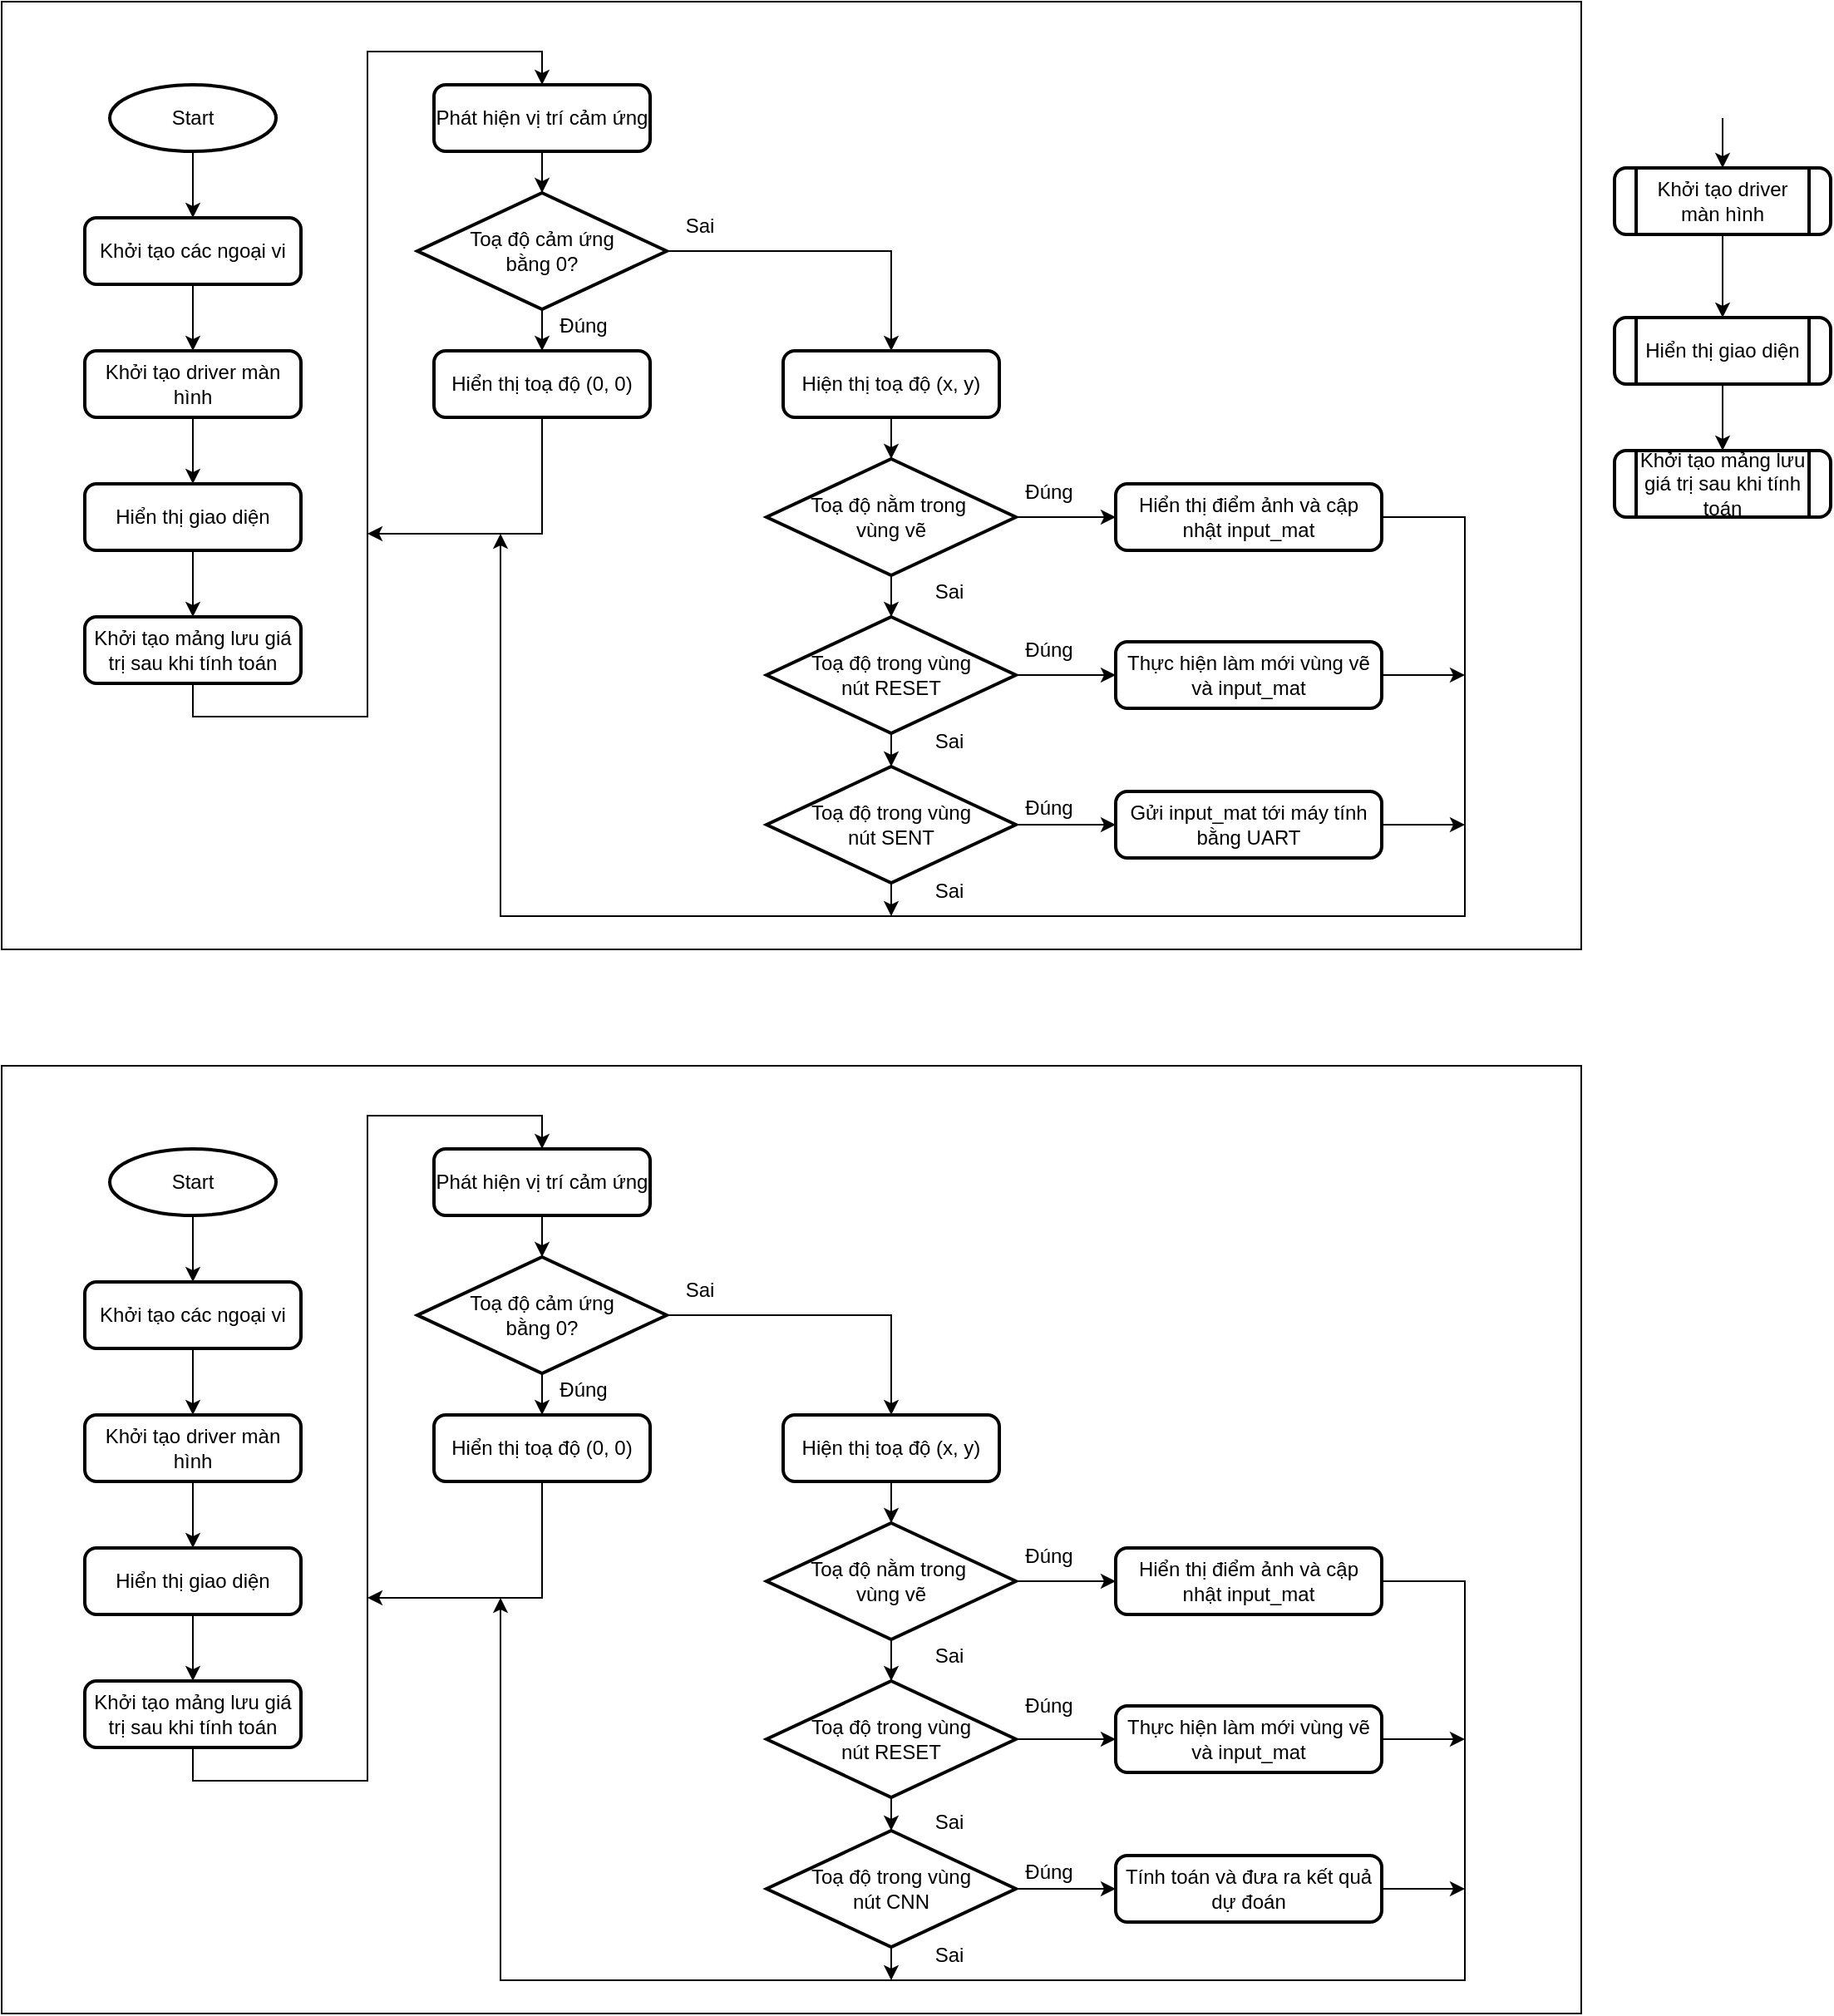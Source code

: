 <mxfile version="25.0.2">
  <diagram name="Page-1" id="lfncOso4ZVJQIX-9vAAf">
    <mxGraphModel dx="1795" dy="1097" grid="1" gridSize="10" guides="1" tooltips="1" connect="1" arrows="1" fold="1" page="0" pageScale="1" pageWidth="850" pageHeight="1100" math="0" shadow="0">
      <root>
        <mxCell id="0" />
        <mxCell id="1" parent="0" />
        <mxCell id="cHUV-iPteI2CGq9O3fU3-51" value="" style="rounded=0;whiteSpace=wrap;html=1;" vertex="1" parent="1">
          <mxGeometry x="-370" y="-50" width="950" height="570" as="geometry" />
        </mxCell>
        <mxCell id="cHUV-iPteI2CGq9O3fU3-6" style="edgeStyle=orthogonalEdgeStyle;rounded=0;orthogonalLoop=1;jettySize=auto;html=1;entryX=0.5;entryY=0;entryDx=0;entryDy=0;" edge="1" parent="1" source="cHUV-iPteI2CGq9O3fU3-1" target="cHUV-iPteI2CGq9O3fU3-2">
          <mxGeometry relative="1" as="geometry" />
        </mxCell>
        <mxCell id="cHUV-iPteI2CGq9O3fU3-1" value="Start" style="strokeWidth=2;html=1;shape=mxgraph.flowchart.start_2;whiteSpace=wrap;" vertex="1" parent="1">
          <mxGeometry x="-305" width="100" height="40" as="geometry" />
        </mxCell>
        <mxCell id="cHUV-iPteI2CGq9O3fU3-7" style="edgeStyle=orthogonalEdgeStyle;rounded=0;orthogonalLoop=1;jettySize=auto;html=1;entryX=0.5;entryY=0;entryDx=0;entryDy=0;" edge="1" parent="1" source="cHUV-iPteI2CGq9O3fU3-2" target="cHUV-iPteI2CGq9O3fU3-3">
          <mxGeometry relative="1" as="geometry" />
        </mxCell>
        <mxCell id="cHUV-iPteI2CGq9O3fU3-2" value="Khởi tạo các ngoại vi" style="rounded=1;whiteSpace=wrap;html=1;absoluteArcSize=1;arcSize=14;strokeWidth=2;" vertex="1" parent="1">
          <mxGeometry x="-320" y="80" width="130" height="40" as="geometry" />
        </mxCell>
        <mxCell id="cHUV-iPteI2CGq9O3fU3-8" style="edgeStyle=orthogonalEdgeStyle;rounded=0;orthogonalLoop=1;jettySize=auto;html=1;entryX=0.5;entryY=0;entryDx=0;entryDy=0;" edge="1" parent="1" source="cHUV-iPteI2CGq9O3fU3-3" target="cHUV-iPteI2CGq9O3fU3-4">
          <mxGeometry relative="1" as="geometry" />
        </mxCell>
        <mxCell id="cHUV-iPteI2CGq9O3fU3-3" value="Khởi tạo driver màn hình" style="rounded=1;whiteSpace=wrap;html=1;absoluteArcSize=1;arcSize=14;strokeWidth=2;" vertex="1" parent="1">
          <mxGeometry x="-320" y="160" width="130" height="40" as="geometry" />
        </mxCell>
        <mxCell id="cHUV-iPteI2CGq9O3fU3-9" style="edgeStyle=orthogonalEdgeStyle;rounded=0;orthogonalLoop=1;jettySize=auto;html=1;entryX=0.5;entryY=0;entryDx=0;entryDy=0;" edge="1" parent="1" source="cHUV-iPteI2CGq9O3fU3-4" target="cHUV-iPteI2CGq9O3fU3-5">
          <mxGeometry relative="1" as="geometry" />
        </mxCell>
        <mxCell id="cHUV-iPteI2CGq9O3fU3-4" value="Hiển thị giao diện" style="rounded=1;whiteSpace=wrap;html=1;absoluteArcSize=1;arcSize=14;strokeWidth=2;" vertex="1" parent="1">
          <mxGeometry x="-320" y="240" width="130" height="40" as="geometry" />
        </mxCell>
        <mxCell id="cHUV-iPteI2CGq9O3fU3-32" style="edgeStyle=orthogonalEdgeStyle;rounded=0;orthogonalLoop=1;jettySize=auto;html=1;entryX=0.5;entryY=0;entryDx=0;entryDy=0;exitX=0.5;exitY=1;exitDx=0;exitDy=0;" edge="1" parent="1" source="cHUV-iPteI2CGq9O3fU3-5" target="cHUV-iPteI2CGq9O3fU3-30">
          <mxGeometry relative="1" as="geometry" />
        </mxCell>
        <mxCell id="cHUV-iPteI2CGq9O3fU3-5" value="Khởi tạo mảng lưu giá trị sau khi tính toán" style="rounded=1;whiteSpace=wrap;html=1;absoluteArcSize=1;arcSize=14;strokeWidth=2;" vertex="1" parent="1">
          <mxGeometry x="-320" y="320" width="130" height="40" as="geometry" />
        </mxCell>
        <mxCell id="cHUV-iPteI2CGq9O3fU3-10" style="edgeStyle=orthogonalEdgeStyle;rounded=0;orthogonalLoop=1;jettySize=auto;html=1;entryX=0.5;entryY=0;entryDx=0;entryDy=0;" edge="1" target="cHUV-iPteI2CGq9O3fU3-13" parent="1">
          <mxGeometry relative="1" as="geometry">
            <mxPoint x="665" y="20" as="sourcePoint" />
          </mxGeometry>
        </mxCell>
        <mxCell id="cHUV-iPteI2CGq9O3fU3-11" value="Hiện thị toạ độ (x, y)" style="rounded=1;whiteSpace=wrap;html=1;absoluteArcSize=1;arcSize=14;strokeWidth=2;shape=label;backgroundOutline=1;" vertex="1" parent="1">
          <mxGeometry x="100" y="160" width="130" height="40" as="geometry" />
        </mxCell>
        <mxCell id="cHUV-iPteI2CGq9O3fU3-12" style="edgeStyle=orthogonalEdgeStyle;rounded=0;orthogonalLoop=1;jettySize=auto;html=1;entryX=0.5;entryY=0;entryDx=0;entryDy=0;" edge="1" source="cHUV-iPteI2CGq9O3fU3-13" target="cHUV-iPteI2CGq9O3fU3-15" parent="1">
          <mxGeometry relative="1" as="geometry" />
        </mxCell>
        <mxCell id="cHUV-iPteI2CGq9O3fU3-13" value="Khởi tạo driver màn hình" style="rounded=1;whiteSpace=wrap;html=1;absoluteArcSize=1;arcSize=14;strokeWidth=2;shape=process;backgroundOutline=1;" vertex="1" parent="1">
          <mxGeometry x="600" y="50" width="130" height="40" as="geometry" />
        </mxCell>
        <mxCell id="cHUV-iPteI2CGq9O3fU3-14" style="edgeStyle=orthogonalEdgeStyle;rounded=0;orthogonalLoop=1;jettySize=auto;html=1;entryX=0.5;entryY=0;entryDx=0;entryDy=0;" edge="1" source="cHUV-iPteI2CGq9O3fU3-15" target="cHUV-iPteI2CGq9O3fU3-16" parent="1">
          <mxGeometry relative="1" as="geometry" />
        </mxCell>
        <mxCell id="cHUV-iPteI2CGq9O3fU3-15" value="Hiển thị giao diện" style="rounded=1;whiteSpace=wrap;html=1;absoluteArcSize=1;arcSize=14;strokeWidth=2;shape=process;backgroundOutline=1;" vertex="1" parent="1">
          <mxGeometry x="600" y="140" width="130" height="40" as="geometry" />
        </mxCell>
        <mxCell id="cHUV-iPteI2CGq9O3fU3-16" value="Khởi tạo mảng lưu giá trị sau khi tính toán" style="rounded=1;whiteSpace=wrap;html=1;absoluteArcSize=1;arcSize=14;strokeWidth=2;shape=process;backgroundOutline=1;" vertex="1" parent="1">
          <mxGeometry x="600" y="220" width="130" height="40" as="geometry" />
        </mxCell>
        <mxCell id="cHUV-iPteI2CGq9O3fU3-22" style="edgeStyle=orthogonalEdgeStyle;rounded=0;orthogonalLoop=1;jettySize=auto;html=1;entryX=0.5;entryY=0;entryDx=0;entryDy=0;" edge="1" parent="1" source="cHUV-iPteI2CGq9O3fU3-19" target="cHUV-iPteI2CGq9O3fU3-21">
          <mxGeometry relative="1" as="geometry" />
        </mxCell>
        <mxCell id="cHUV-iPteI2CGq9O3fU3-27" style="edgeStyle=orthogonalEdgeStyle;rounded=0;orthogonalLoop=1;jettySize=auto;html=1;entryX=0.5;entryY=0;entryDx=0;entryDy=0;" edge="1" parent="1" source="cHUV-iPteI2CGq9O3fU3-19" target="cHUV-iPteI2CGq9O3fU3-11">
          <mxGeometry relative="1" as="geometry" />
        </mxCell>
        <mxCell id="cHUV-iPteI2CGq9O3fU3-19" value="Toạ độ cảm ứng&lt;div&gt;bằng 0?&lt;/div&gt;" style="strokeWidth=2;html=1;shape=mxgraph.flowchart.decision;whiteSpace=wrap;" vertex="1" parent="1">
          <mxGeometry x="-120" y="65" width="150" height="70" as="geometry" />
        </mxCell>
        <mxCell id="cHUV-iPteI2CGq9O3fU3-34" style="edgeStyle=orthogonalEdgeStyle;rounded=0;orthogonalLoop=1;jettySize=auto;html=1;exitX=0.5;exitY=1;exitDx=0;exitDy=0;" edge="1" parent="1" source="cHUV-iPteI2CGq9O3fU3-21">
          <mxGeometry relative="1" as="geometry">
            <mxPoint x="-150" y="270" as="targetPoint" />
            <Array as="points">
              <mxPoint x="-45" y="270" />
            </Array>
          </mxGeometry>
        </mxCell>
        <mxCell id="cHUV-iPteI2CGq9O3fU3-21" value="Hiển thị toạ độ (0, 0)" style="rounded=1;whiteSpace=wrap;html=1;absoluteArcSize=1;arcSize=14;strokeWidth=2;shape=label;backgroundOutline=1;" vertex="1" parent="1">
          <mxGeometry x="-110" y="160" width="130" height="40" as="geometry" />
        </mxCell>
        <mxCell id="cHUV-iPteI2CGq9O3fU3-25" value="Đúng" style="text;html=1;align=center;verticalAlign=middle;whiteSpace=wrap;rounded=0;" vertex="1" parent="1">
          <mxGeometry x="-50" y="130" width="60" height="30" as="geometry" />
        </mxCell>
        <mxCell id="cHUV-iPteI2CGq9O3fU3-26" value="Sai" style="text;html=1;align=center;verticalAlign=middle;whiteSpace=wrap;rounded=0;" vertex="1" parent="1">
          <mxGeometry x="20" y="70" width="60" height="30" as="geometry" />
        </mxCell>
        <mxCell id="cHUV-iPteI2CGq9O3fU3-30" value="Phát hiện vị trí cảm ứng" style="rounded=1;whiteSpace=wrap;html=1;absoluteArcSize=1;arcSize=14;strokeWidth=2;shape=label;backgroundOutline=1;" vertex="1" parent="1">
          <mxGeometry x="-110" width="130" height="40" as="geometry" />
        </mxCell>
        <mxCell id="cHUV-iPteI2CGq9O3fU3-31" style="edgeStyle=orthogonalEdgeStyle;rounded=0;orthogonalLoop=1;jettySize=auto;html=1;entryX=0.5;entryY=0;entryDx=0;entryDy=0;entryPerimeter=0;" edge="1" parent="1" source="cHUV-iPteI2CGq9O3fU3-30" target="cHUV-iPteI2CGq9O3fU3-19">
          <mxGeometry relative="1" as="geometry" />
        </mxCell>
        <mxCell id="cHUV-iPteI2CGq9O3fU3-44" style="edgeStyle=orthogonalEdgeStyle;rounded=0;orthogonalLoop=1;jettySize=auto;html=1;entryX=0;entryY=0.5;entryDx=0;entryDy=0;" edge="1" parent="1" source="cHUV-iPteI2CGq9O3fU3-35" target="cHUV-iPteI2CGq9O3fU3-41">
          <mxGeometry relative="1" as="geometry" />
        </mxCell>
        <mxCell id="cHUV-iPteI2CGq9O3fU3-35" value="Toạ độ nằm trong&amp;nbsp;&lt;div&gt;vùng vẽ&lt;/div&gt;" style="strokeWidth=2;html=1;shape=mxgraph.flowchart.decision;whiteSpace=wrap;" vertex="1" parent="1">
          <mxGeometry x="90" y="225" width="150" height="70" as="geometry" />
        </mxCell>
        <mxCell id="cHUV-iPteI2CGq9O3fU3-40" style="edgeStyle=orthogonalEdgeStyle;rounded=0;orthogonalLoop=1;jettySize=auto;html=1;" edge="1" parent="1" source="cHUV-iPteI2CGq9O3fU3-36" target="cHUV-iPteI2CGq9O3fU3-37">
          <mxGeometry relative="1" as="geometry" />
        </mxCell>
        <mxCell id="cHUV-iPteI2CGq9O3fU3-45" style="edgeStyle=orthogonalEdgeStyle;rounded=0;orthogonalLoop=1;jettySize=auto;html=1;entryX=0;entryY=0.5;entryDx=0;entryDy=0;" edge="1" parent="1" source="cHUV-iPteI2CGq9O3fU3-36" target="cHUV-iPteI2CGq9O3fU3-42">
          <mxGeometry relative="1" as="geometry" />
        </mxCell>
        <mxCell id="cHUV-iPteI2CGq9O3fU3-36" value="Toạ độ trong vùng&lt;div&gt;nút RESET&lt;/div&gt;" style="strokeWidth=2;html=1;shape=mxgraph.flowchart.decision;whiteSpace=wrap;" vertex="1" parent="1">
          <mxGeometry x="90" y="320" width="150" height="70" as="geometry" />
        </mxCell>
        <mxCell id="cHUV-iPteI2CGq9O3fU3-46" style="edgeStyle=orthogonalEdgeStyle;rounded=0;orthogonalLoop=1;jettySize=auto;html=1;entryX=0;entryY=0.5;entryDx=0;entryDy=0;" edge="1" parent="1" source="cHUV-iPteI2CGq9O3fU3-37" target="cHUV-iPteI2CGq9O3fU3-43">
          <mxGeometry relative="1" as="geometry" />
        </mxCell>
        <mxCell id="cHUV-iPteI2CGq9O3fU3-48" style="edgeStyle=orthogonalEdgeStyle;rounded=0;orthogonalLoop=1;jettySize=auto;html=1;exitX=0.5;exitY=1;exitDx=0;exitDy=0;exitPerimeter=0;" edge="1" parent="1" source="cHUV-iPteI2CGq9O3fU3-37">
          <mxGeometry relative="1" as="geometry">
            <mxPoint x="165" y="500" as="targetPoint" />
          </mxGeometry>
        </mxCell>
        <mxCell id="cHUV-iPteI2CGq9O3fU3-37" value="Toạ độ trong vùng&lt;div&gt;nút SENT&lt;/div&gt;" style="strokeWidth=2;html=1;shape=mxgraph.flowchart.decision;whiteSpace=wrap;" vertex="1" parent="1">
          <mxGeometry x="90" y="410" width="150" height="70" as="geometry" />
        </mxCell>
        <mxCell id="cHUV-iPteI2CGq9O3fU3-38" style="edgeStyle=orthogonalEdgeStyle;rounded=0;orthogonalLoop=1;jettySize=auto;html=1;entryX=0.5;entryY=0;entryDx=0;entryDy=0;entryPerimeter=0;" edge="1" parent="1" source="cHUV-iPteI2CGq9O3fU3-11" target="cHUV-iPteI2CGq9O3fU3-35">
          <mxGeometry relative="1" as="geometry" />
        </mxCell>
        <mxCell id="cHUV-iPteI2CGq9O3fU3-39" style="edgeStyle=orthogonalEdgeStyle;rounded=0;orthogonalLoop=1;jettySize=auto;html=1;entryX=0.5;entryY=0;entryDx=0;entryDy=0;entryPerimeter=0;" edge="1" parent="1" source="cHUV-iPteI2CGq9O3fU3-35" target="cHUV-iPteI2CGq9O3fU3-36">
          <mxGeometry relative="1" as="geometry" />
        </mxCell>
        <mxCell id="cHUV-iPteI2CGq9O3fU3-47" style="edgeStyle=orthogonalEdgeStyle;rounded=0;orthogonalLoop=1;jettySize=auto;html=1;exitX=1;exitY=0.5;exitDx=0;exitDy=0;" edge="1" parent="1" source="cHUV-iPteI2CGq9O3fU3-41">
          <mxGeometry relative="1" as="geometry">
            <mxPoint x="-70" y="270" as="targetPoint" />
            <Array as="points">
              <mxPoint x="510" y="260" />
              <mxPoint x="510" y="500" />
              <mxPoint x="-70" y="500" />
            </Array>
          </mxGeometry>
        </mxCell>
        <mxCell id="cHUV-iPteI2CGq9O3fU3-41" value="Hiển thị điểm ảnh và cập nhật input_mat" style="rounded=1;whiteSpace=wrap;html=1;absoluteArcSize=1;arcSize=14;strokeWidth=2;shape=label;backgroundOutline=1;" vertex="1" parent="1">
          <mxGeometry x="300" y="240" width="160" height="40" as="geometry" />
        </mxCell>
        <mxCell id="cHUV-iPteI2CGq9O3fU3-50" style="edgeStyle=orthogonalEdgeStyle;rounded=0;orthogonalLoop=1;jettySize=auto;html=1;" edge="1" parent="1" source="cHUV-iPteI2CGq9O3fU3-42">
          <mxGeometry relative="1" as="geometry">
            <mxPoint x="510" y="355" as="targetPoint" />
          </mxGeometry>
        </mxCell>
        <mxCell id="cHUV-iPteI2CGq9O3fU3-42" value="Thực hiện làm mới vùng vẽ và input_mat" style="rounded=1;whiteSpace=wrap;html=1;absoluteArcSize=1;arcSize=14;strokeWidth=2;shape=label;backgroundOutline=1;" vertex="1" parent="1">
          <mxGeometry x="300" y="335" width="160" height="40" as="geometry" />
        </mxCell>
        <mxCell id="cHUV-iPteI2CGq9O3fU3-49" style="edgeStyle=orthogonalEdgeStyle;rounded=0;orthogonalLoop=1;jettySize=auto;html=1;" edge="1" parent="1" source="cHUV-iPteI2CGq9O3fU3-43">
          <mxGeometry relative="1" as="geometry">
            <mxPoint x="510" y="445" as="targetPoint" />
          </mxGeometry>
        </mxCell>
        <mxCell id="cHUV-iPteI2CGq9O3fU3-43" value="Gửi input_mat tới máy tính bằng UART" style="rounded=1;whiteSpace=wrap;html=1;absoluteArcSize=1;arcSize=14;strokeWidth=2;shape=label;backgroundOutline=1;" vertex="1" parent="1">
          <mxGeometry x="300" y="425" width="160" height="40" as="geometry" />
        </mxCell>
        <mxCell id="cHUV-iPteI2CGq9O3fU3-52" value="" style="rounded=0;whiteSpace=wrap;html=1;" vertex="1" parent="1">
          <mxGeometry x="-370" y="590" width="950" height="570" as="geometry" />
        </mxCell>
        <mxCell id="cHUV-iPteI2CGq9O3fU3-53" style="edgeStyle=orthogonalEdgeStyle;rounded=0;orthogonalLoop=1;jettySize=auto;html=1;entryX=0.5;entryY=0;entryDx=0;entryDy=0;" edge="1" source="cHUV-iPteI2CGq9O3fU3-54" target="cHUV-iPteI2CGq9O3fU3-56" parent="1">
          <mxGeometry relative="1" as="geometry" />
        </mxCell>
        <mxCell id="cHUV-iPteI2CGq9O3fU3-54" value="Start" style="strokeWidth=2;html=1;shape=mxgraph.flowchart.start_2;whiteSpace=wrap;" vertex="1" parent="1">
          <mxGeometry x="-305" y="640" width="100" height="40" as="geometry" />
        </mxCell>
        <mxCell id="cHUV-iPteI2CGq9O3fU3-55" style="edgeStyle=orthogonalEdgeStyle;rounded=0;orthogonalLoop=1;jettySize=auto;html=1;entryX=0.5;entryY=0;entryDx=0;entryDy=0;" edge="1" source="cHUV-iPteI2CGq9O3fU3-56" target="cHUV-iPteI2CGq9O3fU3-58" parent="1">
          <mxGeometry relative="1" as="geometry" />
        </mxCell>
        <mxCell id="cHUV-iPteI2CGq9O3fU3-56" value="Khởi tạo các ngoại vi" style="rounded=1;whiteSpace=wrap;html=1;absoluteArcSize=1;arcSize=14;strokeWidth=2;" vertex="1" parent="1">
          <mxGeometry x="-320" y="720" width="130" height="40" as="geometry" />
        </mxCell>
        <mxCell id="cHUV-iPteI2CGq9O3fU3-57" style="edgeStyle=orthogonalEdgeStyle;rounded=0;orthogonalLoop=1;jettySize=auto;html=1;entryX=0.5;entryY=0;entryDx=0;entryDy=0;" edge="1" source="cHUV-iPteI2CGq9O3fU3-58" target="cHUV-iPteI2CGq9O3fU3-60" parent="1">
          <mxGeometry relative="1" as="geometry" />
        </mxCell>
        <mxCell id="cHUV-iPteI2CGq9O3fU3-58" value="Khởi tạo driver màn hình" style="rounded=1;whiteSpace=wrap;html=1;absoluteArcSize=1;arcSize=14;strokeWidth=2;" vertex="1" parent="1">
          <mxGeometry x="-320" y="800" width="130" height="40" as="geometry" />
        </mxCell>
        <mxCell id="cHUV-iPteI2CGq9O3fU3-59" style="edgeStyle=orthogonalEdgeStyle;rounded=0;orthogonalLoop=1;jettySize=auto;html=1;entryX=0.5;entryY=0;entryDx=0;entryDy=0;" edge="1" source="cHUV-iPteI2CGq9O3fU3-60" target="cHUV-iPteI2CGq9O3fU3-62" parent="1">
          <mxGeometry relative="1" as="geometry" />
        </mxCell>
        <mxCell id="cHUV-iPteI2CGq9O3fU3-60" value="Hiển thị giao diện" style="rounded=1;whiteSpace=wrap;html=1;absoluteArcSize=1;arcSize=14;strokeWidth=2;" vertex="1" parent="1">
          <mxGeometry x="-320" y="880" width="130" height="40" as="geometry" />
        </mxCell>
        <mxCell id="cHUV-iPteI2CGq9O3fU3-61" style="edgeStyle=orthogonalEdgeStyle;rounded=0;orthogonalLoop=1;jettySize=auto;html=1;entryX=0.5;entryY=0;entryDx=0;entryDy=0;exitX=0.5;exitY=1;exitDx=0;exitDy=0;" edge="1" source="cHUV-iPteI2CGq9O3fU3-62" target="cHUV-iPteI2CGq9O3fU3-71" parent="1">
          <mxGeometry relative="1" as="geometry" />
        </mxCell>
        <mxCell id="cHUV-iPteI2CGq9O3fU3-62" value="Khởi tạo mảng lưu giá trị sau khi tính toán" style="rounded=1;whiteSpace=wrap;html=1;absoluteArcSize=1;arcSize=14;strokeWidth=2;" vertex="1" parent="1">
          <mxGeometry x="-320" y="960" width="130" height="40" as="geometry" />
        </mxCell>
        <mxCell id="cHUV-iPteI2CGq9O3fU3-63" value="Hiện thị toạ độ (x, y)" style="rounded=1;whiteSpace=wrap;html=1;absoluteArcSize=1;arcSize=14;strokeWidth=2;shape=label;backgroundOutline=1;" vertex="1" parent="1">
          <mxGeometry x="100" y="800" width="130" height="40" as="geometry" />
        </mxCell>
        <mxCell id="cHUV-iPteI2CGq9O3fU3-64" style="edgeStyle=orthogonalEdgeStyle;rounded=0;orthogonalLoop=1;jettySize=auto;html=1;entryX=0.5;entryY=0;entryDx=0;entryDy=0;" edge="1" source="cHUV-iPteI2CGq9O3fU3-66" target="cHUV-iPteI2CGq9O3fU3-68" parent="1">
          <mxGeometry relative="1" as="geometry" />
        </mxCell>
        <mxCell id="cHUV-iPteI2CGq9O3fU3-65" style="edgeStyle=orthogonalEdgeStyle;rounded=0;orthogonalLoop=1;jettySize=auto;html=1;entryX=0.5;entryY=0;entryDx=0;entryDy=0;" edge="1" source="cHUV-iPteI2CGq9O3fU3-66" target="cHUV-iPteI2CGq9O3fU3-63" parent="1">
          <mxGeometry relative="1" as="geometry" />
        </mxCell>
        <mxCell id="cHUV-iPteI2CGq9O3fU3-66" value="Toạ độ cảm ứng&lt;div&gt;bằng 0?&lt;/div&gt;" style="strokeWidth=2;html=1;shape=mxgraph.flowchart.decision;whiteSpace=wrap;" vertex="1" parent="1">
          <mxGeometry x="-120" y="705" width="150" height="70" as="geometry" />
        </mxCell>
        <mxCell id="cHUV-iPteI2CGq9O3fU3-67" style="edgeStyle=orthogonalEdgeStyle;rounded=0;orthogonalLoop=1;jettySize=auto;html=1;exitX=0.5;exitY=1;exitDx=0;exitDy=0;" edge="1" source="cHUV-iPteI2CGq9O3fU3-68" parent="1">
          <mxGeometry relative="1" as="geometry">
            <mxPoint x="-150" y="910" as="targetPoint" />
            <Array as="points">
              <mxPoint x="-45" y="910" />
            </Array>
          </mxGeometry>
        </mxCell>
        <mxCell id="cHUV-iPteI2CGq9O3fU3-68" value="Hiển thị toạ độ (0, 0)" style="rounded=1;whiteSpace=wrap;html=1;absoluteArcSize=1;arcSize=14;strokeWidth=2;shape=label;backgroundOutline=1;" vertex="1" parent="1">
          <mxGeometry x="-110" y="800" width="130" height="40" as="geometry" />
        </mxCell>
        <mxCell id="cHUV-iPteI2CGq9O3fU3-69" value="Đúng" style="text;html=1;align=center;verticalAlign=middle;whiteSpace=wrap;rounded=0;" vertex="1" parent="1">
          <mxGeometry x="-50" y="770" width="60" height="30" as="geometry" />
        </mxCell>
        <mxCell id="cHUV-iPteI2CGq9O3fU3-70" value="Sai" style="text;html=1;align=center;verticalAlign=middle;whiteSpace=wrap;rounded=0;" vertex="1" parent="1">
          <mxGeometry x="20" y="710" width="60" height="30" as="geometry" />
        </mxCell>
        <mxCell id="cHUV-iPteI2CGq9O3fU3-71" value="Phát hiện vị trí cảm ứng" style="rounded=1;whiteSpace=wrap;html=1;absoluteArcSize=1;arcSize=14;strokeWidth=2;shape=label;backgroundOutline=1;" vertex="1" parent="1">
          <mxGeometry x="-110" y="640" width="130" height="40" as="geometry" />
        </mxCell>
        <mxCell id="cHUV-iPteI2CGq9O3fU3-72" style="edgeStyle=orthogonalEdgeStyle;rounded=0;orthogonalLoop=1;jettySize=auto;html=1;entryX=0.5;entryY=0;entryDx=0;entryDy=0;entryPerimeter=0;" edge="1" source="cHUV-iPteI2CGq9O3fU3-71" target="cHUV-iPteI2CGq9O3fU3-66" parent="1">
          <mxGeometry relative="1" as="geometry" />
        </mxCell>
        <mxCell id="cHUV-iPteI2CGq9O3fU3-73" style="edgeStyle=orthogonalEdgeStyle;rounded=0;orthogonalLoop=1;jettySize=auto;html=1;entryX=0;entryY=0.5;entryDx=0;entryDy=0;" edge="1" source="cHUV-iPteI2CGq9O3fU3-74" target="cHUV-iPteI2CGq9O3fU3-84" parent="1">
          <mxGeometry relative="1" as="geometry" />
        </mxCell>
        <mxCell id="cHUV-iPteI2CGq9O3fU3-74" value="Toạ độ nằm trong&amp;nbsp;&lt;div&gt;vùng vẽ&lt;/div&gt;" style="strokeWidth=2;html=1;shape=mxgraph.flowchart.decision;whiteSpace=wrap;" vertex="1" parent="1">
          <mxGeometry x="90" y="865" width="150" height="70" as="geometry" />
        </mxCell>
        <mxCell id="cHUV-iPteI2CGq9O3fU3-75" style="edgeStyle=orthogonalEdgeStyle;rounded=0;orthogonalLoop=1;jettySize=auto;html=1;" edge="1" source="cHUV-iPteI2CGq9O3fU3-77" target="cHUV-iPteI2CGq9O3fU3-80" parent="1">
          <mxGeometry relative="1" as="geometry" />
        </mxCell>
        <mxCell id="cHUV-iPteI2CGq9O3fU3-76" style="edgeStyle=orthogonalEdgeStyle;rounded=0;orthogonalLoop=1;jettySize=auto;html=1;entryX=0;entryY=0.5;entryDx=0;entryDy=0;" edge="1" source="cHUV-iPteI2CGq9O3fU3-77" target="cHUV-iPteI2CGq9O3fU3-86" parent="1">
          <mxGeometry relative="1" as="geometry" />
        </mxCell>
        <mxCell id="cHUV-iPteI2CGq9O3fU3-77" value="Toạ độ trong vùng&lt;div&gt;nút RESET&lt;/div&gt;" style="strokeWidth=2;html=1;shape=mxgraph.flowchart.decision;whiteSpace=wrap;" vertex="1" parent="1">
          <mxGeometry x="90" y="960" width="150" height="70" as="geometry" />
        </mxCell>
        <mxCell id="cHUV-iPteI2CGq9O3fU3-78" style="edgeStyle=orthogonalEdgeStyle;rounded=0;orthogonalLoop=1;jettySize=auto;html=1;entryX=0;entryY=0.5;entryDx=0;entryDy=0;" edge="1" source="cHUV-iPteI2CGq9O3fU3-80" target="cHUV-iPteI2CGq9O3fU3-88" parent="1">
          <mxGeometry relative="1" as="geometry" />
        </mxCell>
        <mxCell id="cHUV-iPteI2CGq9O3fU3-79" style="edgeStyle=orthogonalEdgeStyle;rounded=0;orthogonalLoop=1;jettySize=auto;html=1;exitX=0.5;exitY=1;exitDx=0;exitDy=0;exitPerimeter=0;" edge="1" source="cHUV-iPteI2CGq9O3fU3-80" parent="1">
          <mxGeometry relative="1" as="geometry">
            <mxPoint x="165" y="1140" as="targetPoint" />
          </mxGeometry>
        </mxCell>
        <mxCell id="cHUV-iPteI2CGq9O3fU3-80" value="Toạ độ trong vùng&lt;div&gt;nút CNN&lt;/div&gt;" style="strokeWidth=2;html=1;shape=mxgraph.flowchart.decision;whiteSpace=wrap;" vertex="1" parent="1">
          <mxGeometry x="90" y="1050" width="150" height="70" as="geometry" />
        </mxCell>
        <mxCell id="cHUV-iPteI2CGq9O3fU3-81" style="edgeStyle=orthogonalEdgeStyle;rounded=0;orthogonalLoop=1;jettySize=auto;html=1;entryX=0.5;entryY=0;entryDx=0;entryDy=0;entryPerimeter=0;" edge="1" source="cHUV-iPteI2CGq9O3fU3-63" target="cHUV-iPteI2CGq9O3fU3-74" parent="1">
          <mxGeometry relative="1" as="geometry" />
        </mxCell>
        <mxCell id="cHUV-iPteI2CGq9O3fU3-82" style="edgeStyle=orthogonalEdgeStyle;rounded=0;orthogonalLoop=1;jettySize=auto;html=1;entryX=0.5;entryY=0;entryDx=0;entryDy=0;entryPerimeter=0;" edge="1" source="cHUV-iPteI2CGq9O3fU3-74" target="cHUV-iPteI2CGq9O3fU3-77" parent="1">
          <mxGeometry relative="1" as="geometry" />
        </mxCell>
        <mxCell id="cHUV-iPteI2CGq9O3fU3-83" style="edgeStyle=orthogonalEdgeStyle;rounded=0;orthogonalLoop=1;jettySize=auto;html=1;exitX=1;exitY=0.5;exitDx=0;exitDy=0;" edge="1" source="cHUV-iPteI2CGq9O3fU3-84" parent="1">
          <mxGeometry relative="1" as="geometry">
            <mxPoint x="-70" y="910" as="targetPoint" />
            <Array as="points">
              <mxPoint x="510" y="900" />
              <mxPoint x="510" y="1140" />
              <mxPoint x="-70" y="1140" />
            </Array>
          </mxGeometry>
        </mxCell>
        <mxCell id="cHUV-iPteI2CGq9O3fU3-84" value="Hiển thị điểm ảnh và cập nhật input_mat" style="rounded=1;whiteSpace=wrap;html=1;absoluteArcSize=1;arcSize=14;strokeWidth=2;shape=label;backgroundOutline=1;" vertex="1" parent="1">
          <mxGeometry x="300" y="880" width="160" height="40" as="geometry" />
        </mxCell>
        <mxCell id="cHUV-iPteI2CGq9O3fU3-85" style="edgeStyle=orthogonalEdgeStyle;rounded=0;orthogonalLoop=1;jettySize=auto;html=1;" edge="1" source="cHUV-iPteI2CGq9O3fU3-86" parent="1">
          <mxGeometry relative="1" as="geometry">
            <mxPoint x="510" y="995" as="targetPoint" />
          </mxGeometry>
        </mxCell>
        <mxCell id="cHUV-iPteI2CGq9O3fU3-86" value="Thực hiện làm mới vùng vẽ và input_mat" style="rounded=1;whiteSpace=wrap;html=1;absoluteArcSize=1;arcSize=14;strokeWidth=2;shape=label;backgroundOutline=1;" vertex="1" parent="1">
          <mxGeometry x="300" y="975" width="160" height="40" as="geometry" />
        </mxCell>
        <mxCell id="cHUV-iPteI2CGq9O3fU3-87" style="edgeStyle=orthogonalEdgeStyle;rounded=0;orthogonalLoop=1;jettySize=auto;html=1;" edge="1" source="cHUV-iPteI2CGq9O3fU3-88" parent="1">
          <mxGeometry relative="1" as="geometry">
            <mxPoint x="510" y="1085" as="targetPoint" />
          </mxGeometry>
        </mxCell>
        <mxCell id="cHUV-iPteI2CGq9O3fU3-88" value="Tính toán và đưa ra kết quả dự đoán" style="rounded=1;whiteSpace=wrap;html=1;absoluteArcSize=1;arcSize=14;strokeWidth=2;shape=label;backgroundOutline=1;" vertex="1" parent="1">
          <mxGeometry x="300" y="1065" width="160" height="40" as="geometry" />
        </mxCell>
        <mxCell id="cHUV-iPteI2CGq9O3fU3-89" value="Sai" style="text;html=1;align=center;verticalAlign=middle;whiteSpace=wrap;rounded=0;" vertex="1" parent="1">
          <mxGeometry x="170" y="290" width="60" height="30" as="geometry" />
        </mxCell>
        <mxCell id="cHUV-iPteI2CGq9O3fU3-90" value="Sai" style="text;html=1;align=center;verticalAlign=middle;whiteSpace=wrap;rounded=0;" vertex="1" parent="1">
          <mxGeometry x="170" y="380" width="60" height="30" as="geometry" />
        </mxCell>
        <mxCell id="cHUV-iPteI2CGq9O3fU3-91" value="Sai" style="text;html=1;align=center;verticalAlign=middle;whiteSpace=wrap;rounded=0;" vertex="1" parent="1">
          <mxGeometry x="170" y="470" width="60" height="30" as="geometry" />
        </mxCell>
        <mxCell id="cHUV-iPteI2CGq9O3fU3-92" value="Đúng" style="text;html=1;align=center;verticalAlign=middle;whiteSpace=wrap;rounded=0;" vertex="1" parent="1">
          <mxGeometry x="230" y="230" width="60" height="30" as="geometry" />
        </mxCell>
        <mxCell id="cHUV-iPteI2CGq9O3fU3-93" value="Đúng" style="text;html=1;align=center;verticalAlign=middle;whiteSpace=wrap;rounded=0;" vertex="1" parent="1">
          <mxGeometry x="230" y="325" width="60" height="30" as="geometry" />
        </mxCell>
        <mxCell id="cHUV-iPteI2CGq9O3fU3-94" value="Đúng" style="text;html=1;align=center;verticalAlign=middle;whiteSpace=wrap;rounded=0;" vertex="1" parent="1">
          <mxGeometry x="230" y="420" width="60" height="30" as="geometry" />
        </mxCell>
        <mxCell id="cHUV-iPteI2CGq9O3fU3-95" value="Đúng" style="text;html=1;align=center;verticalAlign=middle;whiteSpace=wrap;rounded=0;" vertex="1" parent="1">
          <mxGeometry x="230" y="870" width="60" height="30" as="geometry" />
        </mxCell>
        <mxCell id="cHUV-iPteI2CGq9O3fU3-96" value="Sai" style="text;html=1;align=center;verticalAlign=middle;whiteSpace=wrap;rounded=0;" vertex="1" parent="1">
          <mxGeometry x="170" y="930" width="60" height="30" as="geometry" />
        </mxCell>
        <mxCell id="cHUV-iPteI2CGq9O3fU3-97" value="Đúng" style="text;html=1;align=center;verticalAlign=middle;whiteSpace=wrap;rounded=0;" vertex="1" parent="1">
          <mxGeometry x="230" y="960" width="60" height="30" as="geometry" />
        </mxCell>
        <mxCell id="cHUV-iPteI2CGq9O3fU3-98" value="Sai" style="text;html=1;align=center;verticalAlign=middle;whiteSpace=wrap;rounded=0;" vertex="1" parent="1">
          <mxGeometry x="170" y="1030" width="60" height="30" as="geometry" />
        </mxCell>
        <mxCell id="cHUV-iPteI2CGq9O3fU3-99" value="Đúng" style="text;html=1;align=center;verticalAlign=middle;whiteSpace=wrap;rounded=0;" vertex="1" parent="1">
          <mxGeometry x="230" y="1060" width="60" height="30" as="geometry" />
        </mxCell>
        <mxCell id="cHUV-iPteI2CGq9O3fU3-100" value="Sai" style="text;html=1;align=center;verticalAlign=middle;whiteSpace=wrap;rounded=0;" vertex="1" parent="1">
          <mxGeometry x="170" y="1110" width="60" height="30" as="geometry" />
        </mxCell>
      </root>
    </mxGraphModel>
  </diagram>
</mxfile>
